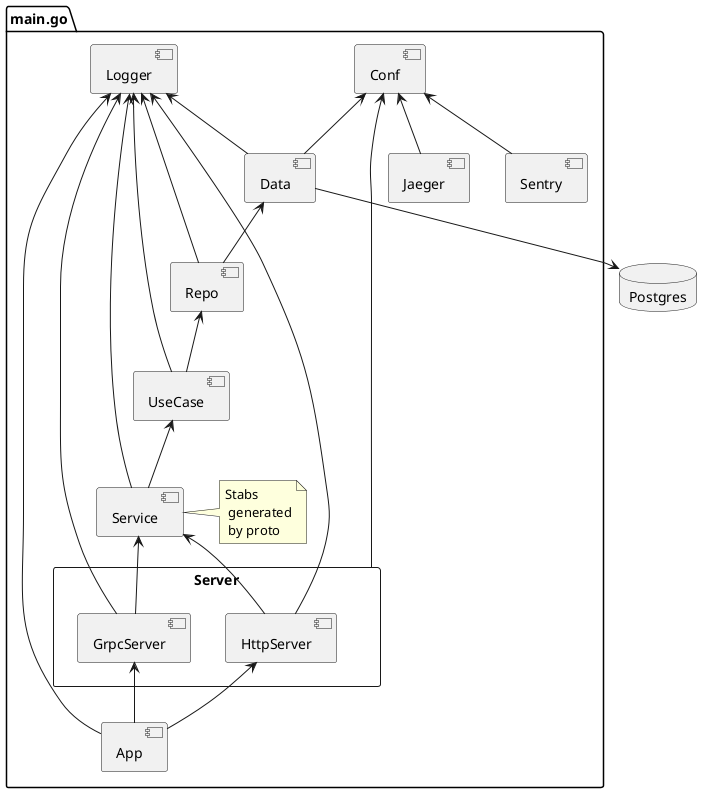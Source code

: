 @startuml

package main.go {
    [Conf] as conf
    [Logger] as logger
    [Data] as data
    [Repo] as repo
    [UseCase] as uc
    [Service] as service
    rectangle Server as server {
        [GrpcServer] as grpc
        [HttpServer] as http
    }
    [App] as app
    [Jaeger] as trace
    [Sentry] as log
    note "Stabs\n generated\n by proto" as stabs
}

database Postgres
data --> Postgres

logger <-- data
logger <-- repo
logger <-- uc
logger <-- service
logger <-- grpc
logger <-- http
logger <-- app

conf <-- data
conf <-- server
conf <-- trace
conf <-- log

data <-- repo
repo <-- uc
uc <-- service
service <-- grpc
service - stabs
service <-- http
grpc <-- app
http <-- app

@enduml
